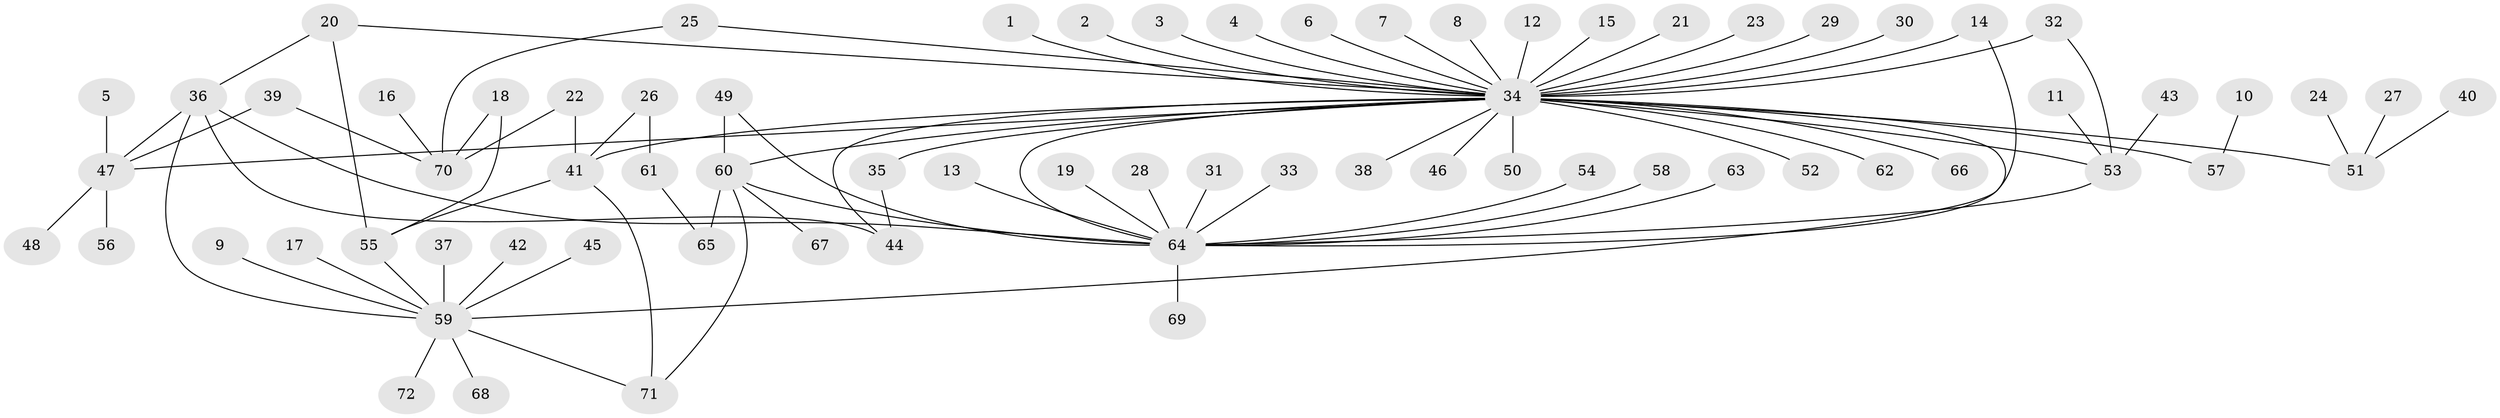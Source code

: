 // original degree distribution, {2: 0.21678321678321677, 42: 0.006993006993006993, 9: 0.006993006993006993, 14: 0.006993006993006993, 1: 0.5944055944055944, 3: 0.07692307692307693, 4: 0.027972027972027972, 6: 0.027972027972027972, 8: 0.013986013986013986, 21: 0.006993006993006993, 7: 0.013986013986013986}
// Generated by graph-tools (version 1.1) at 2025/01/03/09/25 03:01:43]
// undirected, 72 vertices, 89 edges
graph export_dot {
graph [start="1"]
  node [color=gray90,style=filled];
  1;
  2;
  3;
  4;
  5;
  6;
  7;
  8;
  9;
  10;
  11;
  12;
  13;
  14;
  15;
  16;
  17;
  18;
  19;
  20;
  21;
  22;
  23;
  24;
  25;
  26;
  27;
  28;
  29;
  30;
  31;
  32;
  33;
  34;
  35;
  36;
  37;
  38;
  39;
  40;
  41;
  42;
  43;
  44;
  45;
  46;
  47;
  48;
  49;
  50;
  51;
  52;
  53;
  54;
  55;
  56;
  57;
  58;
  59;
  60;
  61;
  62;
  63;
  64;
  65;
  66;
  67;
  68;
  69;
  70;
  71;
  72;
  1 -- 34 [weight=1.0];
  2 -- 34 [weight=1.0];
  3 -- 34 [weight=1.0];
  4 -- 34 [weight=1.0];
  5 -- 47 [weight=1.0];
  6 -- 34 [weight=1.0];
  7 -- 34 [weight=1.0];
  8 -- 34 [weight=1.0];
  9 -- 59 [weight=1.0];
  10 -- 57 [weight=1.0];
  11 -- 53 [weight=1.0];
  12 -- 34 [weight=1.0];
  13 -- 64 [weight=1.0];
  14 -- 34 [weight=1.0];
  14 -- 64 [weight=1.0];
  15 -- 34 [weight=1.0];
  16 -- 70 [weight=1.0];
  17 -- 59 [weight=1.0];
  18 -- 55 [weight=1.0];
  18 -- 70 [weight=1.0];
  19 -- 64 [weight=1.0];
  20 -- 34 [weight=1.0];
  20 -- 36 [weight=1.0];
  20 -- 55 [weight=1.0];
  21 -- 34 [weight=1.0];
  22 -- 41 [weight=1.0];
  22 -- 70 [weight=1.0];
  23 -- 34 [weight=1.0];
  24 -- 51 [weight=1.0];
  25 -- 34 [weight=1.0];
  25 -- 70 [weight=1.0];
  26 -- 41 [weight=1.0];
  26 -- 61 [weight=1.0];
  27 -- 51 [weight=1.0];
  28 -- 64 [weight=1.0];
  29 -- 34 [weight=1.0];
  30 -- 34 [weight=1.0];
  31 -- 64 [weight=1.0];
  32 -- 34 [weight=2.0];
  32 -- 53 [weight=1.0];
  33 -- 64 [weight=1.0];
  34 -- 35 [weight=1.0];
  34 -- 38 [weight=1.0];
  34 -- 41 [weight=1.0];
  34 -- 44 [weight=1.0];
  34 -- 46 [weight=1.0];
  34 -- 47 [weight=1.0];
  34 -- 50 [weight=1.0];
  34 -- 51 [weight=1.0];
  34 -- 52 [weight=1.0];
  34 -- 53 [weight=2.0];
  34 -- 57 [weight=1.0];
  34 -- 59 [weight=1.0];
  34 -- 60 [weight=1.0];
  34 -- 62 [weight=1.0];
  34 -- 64 [weight=1.0];
  34 -- 66 [weight=1.0];
  35 -- 44 [weight=1.0];
  36 -- 44 [weight=1.0];
  36 -- 47 [weight=1.0];
  36 -- 59 [weight=1.0];
  36 -- 64 [weight=1.0];
  37 -- 59 [weight=1.0];
  39 -- 47 [weight=1.0];
  39 -- 70 [weight=1.0];
  40 -- 51 [weight=1.0];
  41 -- 55 [weight=1.0];
  41 -- 71 [weight=1.0];
  42 -- 59 [weight=1.0];
  43 -- 53 [weight=1.0];
  45 -- 59 [weight=1.0];
  47 -- 48 [weight=1.0];
  47 -- 56 [weight=1.0];
  49 -- 60 [weight=2.0];
  49 -- 64 [weight=1.0];
  53 -- 64 [weight=1.0];
  54 -- 64 [weight=1.0];
  55 -- 59 [weight=1.0];
  58 -- 64 [weight=1.0];
  59 -- 68 [weight=1.0];
  59 -- 71 [weight=1.0];
  59 -- 72 [weight=1.0];
  60 -- 64 [weight=1.0];
  60 -- 65 [weight=1.0];
  60 -- 67 [weight=1.0];
  60 -- 71 [weight=1.0];
  61 -- 65 [weight=1.0];
  63 -- 64 [weight=1.0];
  64 -- 69 [weight=1.0];
}
